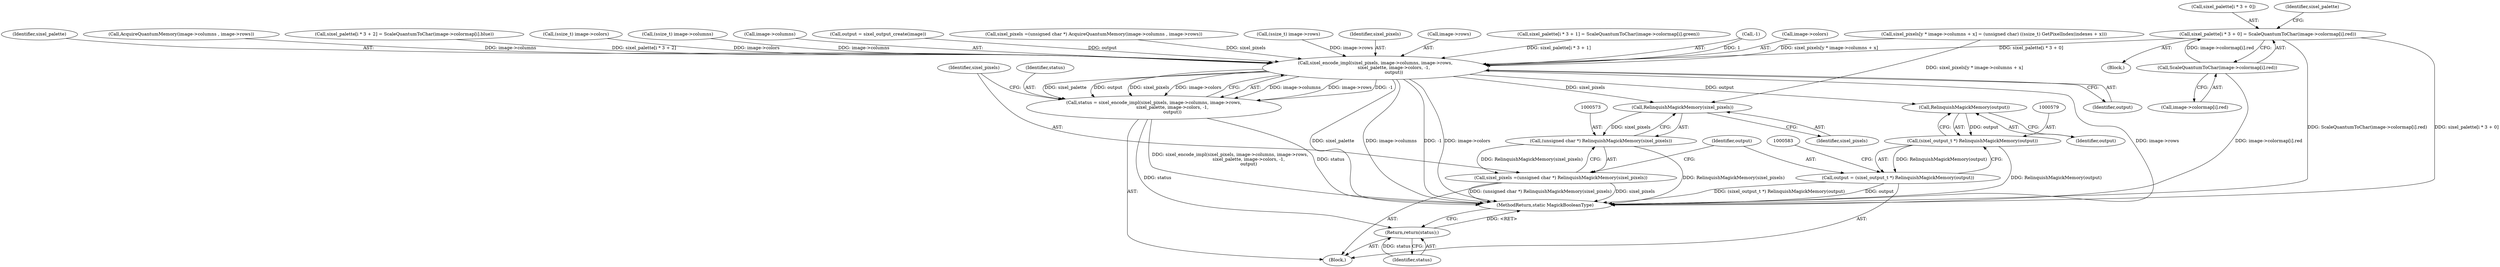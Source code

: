 digraph "0_ImageMagick_10b3823a7619ed22d42764733eb052c4159bc8c1_1@array" {
"1000430" [label="(Call,sixel_palette[i * 3 + 0] = ScaleQuantumToChar(image->colormap[i].red))"];
"1000438" [label="(Call,ScaleQuantumToChar(image->colormap[i].red))"];
"1000555" [label="(Call,sixel_encode_impl(sixel_pixels, image->columns, image->rows,\n                          sixel_palette, image->colors, -1,\n                          output))"];
"1000553" [label="(Call,status = sixel_encode_impl(sixel_pixels, image->columns, image->rows,\n                          sixel_palette, image->colors, -1,\n                          output))"];
"1000586" [label="(Return,return(status);)"];
"1000574" [label="(Call,RelinquishMagickMemory(sixel_pixels))"];
"1000572" [label="(Call,(unsigned char *) RelinquishMagickMemory(sixel_pixels))"];
"1000570" [label="(Call,sixel_pixels =(unsigned char *) RelinquishMagickMemory(sixel_pixels))"];
"1000580" [label="(Call,RelinquishMagickMemory(output))"];
"1000578" [label="(Call,(sixel_output_t *) RelinquishMagickMemory(output))"];
"1000576" [label="(Call,output = (sixel_output_t *) RelinquishMagickMemory(output))"];
"1000439" [label="(Call,image->colormap[i].red)"];
"1000576" [label="(Call,output = (sixel_output_t *) RelinquishMagickMemory(output))"];
"1000560" [label="(Call,image->rows)"];
"1000438" [label="(Call,ScaleQuantumToChar(image->colormap[i].red))"];
"1000446" [label="(Call,sixel_palette[i * 3 + 1] = ScaleQuantumToChar(image->colormap[i].green))"];
"1000554" [label="(Identifier,status)"];
"1000567" [label="(Call,-1)"];
"1000575" [label="(Identifier,sixel_pixels)"];
"1000564" [label="(Call,image->colors)"];
"1000555" [label="(Call,sixel_encode_impl(sixel_pixels, image->columns, image->rows,\n                          sixel_palette, image->colors, -1,\n                          output))"];
"1000588" [label="(MethodReturn,static MagickBooleanType)"];
"1000563" [label="(Identifier,sixel_palette)"];
"1000486" [label="(Call,AcquireQuantumMemory(image->columns , image->rows))"];
"1000577" [label="(Identifier,output)"];
"1000586" [label="(Return,return(status);)"];
"1000462" [label="(Call,sixel_palette[i * 3 + 2] = ScaleQuantumToChar(image->colormap[i].blue))"];
"1000570" [label="(Call,sixel_pixels =(unsigned char *) RelinquishMagickMemory(sixel_pixels))"];
"1000569" [label="(Identifier,output)"];
"1000422" [label="(Call,(ssize_t) image->colors)"];
"1000572" [label="(Call,(unsigned char *) RelinquishMagickMemory(sixel_pixels))"];
"1000553" [label="(Call,status = sixel_encode_impl(sixel_pixels, image->columns, image->rows,\n                          sixel_palette, image->colors, -1,\n                          output))"];
"1000587" [label="(Identifier,status)"];
"1000528" [label="(Call,(ssize_t) image->columns)"];
"1000580" [label="(Call,RelinquishMagickMemory(output))"];
"1000557" [label="(Call,image->columns)"];
"1000478" [label="(Call,output = sixel_output_create(image))"];
"1000535" [label="(Call,sixel_pixels[y * image->columns + x] = (unsigned char) ((ssize_t) GetPixelIndex(indexes + x)))"];
"1000581" [label="(Identifier,output)"];
"1000574" [label="(Call,RelinquishMagickMemory(sixel_pixels))"];
"1000430" [label="(Call,sixel_palette[i * 3 + 0] = ScaleQuantumToChar(image->colormap[i].red))"];
"1000482" [label="(Call,sixel_pixels =(unsigned char *) AcquireQuantumMemory(image->columns , image->rows))"];
"1000107" [label="(Block,)"];
"1000431" [label="(Call,sixel_palette[i * 3 + 0])"];
"1000429" [label="(Block,)"];
"1000571" [label="(Identifier,sixel_pixels)"];
"1000578" [label="(Call,(sixel_output_t *) RelinquishMagickMemory(output))"];
"1000499" [label="(Call,(ssize_t) image->rows)"];
"1000556" [label="(Identifier,sixel_pixels)"];
"1000448" [label="(Identifier,sixel_palette)"];
"1000430" -> "1000429"  [label="AST: "];
"1000430" -> "1000438"  [label="CFG: "];
"1000431" -> "1000430"  [label="AST: "];
"1000438" -> "1000430"  [label="AST: "];
"1000448" -> "1000430"  [label="CFG: "];
"1000430" -> "1000588"  [label="DDG: ScaleQuantumToChar(image->colormap[i].red)"];
"1000430" -> "1000588"  [label="DDG: sixel_palette[i * 3 + 0]"];
"1000438" -> "1000430"  [label="DDG: image->colormap[i].red"];
"1000430" -> "1000555"  [label="DDG: sixel_palette[i * 3 + 0]"];
"1000438" -> "1000439"  [label="CFG: "];
"1000439" -> "1000438"  [label="AST: "];
"1000438" -> "1000588"  [label="DDG: image->colormap[i].red"];
"1000555" -> "1000553"  [label="AST: "];
"1000555" -> "1000569"  [label="CFG: "];
"1000556" -> "1000555"  [label="AST: "];
"1000557" -> "1000555"  [label="AST: "];
"1000560" -> "1000555"  [label="AST: "];
"1000563" -> "1000555"  [label="AST: "];
"1000564" -> "1000555"  [label="AST: "];
"1000567" -> "1000555"  [label="AST: "];
"1000569" -> "1000555"  [label="AST: "];
"1000553" -> "1000555"  [label="CFG: "];
"1000555" -> "1000588"  [label="DDG: image->rows"];
"1000555" -> "1000588"  [label="DDG: sixel_palette"];
"1000555" -> "1000588"  [label="DDG: image->columns"];
"1000555" -> "1000588"  [label="DDG: -1"];
"1000555" -> "1000588"  [label="DDG: image->colors"];
"1000555" -> "1000553"  [label="DDG: image->columns"];
"1000555" -> "1000553"  [label="DDG: image->rows"];
"1000555" -> "1000553"  [label="DDG: -1"];
"1000555" -> "1000553"  [label="DDG: sixel_palette"];
"1000555" -> "1000553"  [label="DDG: output"];
"1000555" -> "1000553"  [label="DDG: sixel_pixels"];
"1000555" -> "1000553"  [label="DDG: image->colors"];
"1000482" -> "1000555"  [label="DDG: sixel_pixels"];
"1000535" -> "1000555"  [label="DDG: sixel_pixels[y * image->columns + x]"];
"1000528" -> "1000555"  [label="DDG: image->columns"];
"1000486" -> "1000555"  [label="DDG: image->columns"];
"1000499" -> "1000555"  [label="DDG: image->rows"];
"1000462" -> "1000555"  [label="DDG: sixel_palette[i * 3 + 2]"];
"1000446" -> "1000555"  [label="DDG: sixel_palette[i * 3 + 1]"];
"1000422" -> "1000555"  [label="DDG: image->colors"];
"1000567" -> "1000555"  [label="DDG: 1"];
"1000478" -> "1000555"  [label="DDG: output"];
"1000555" -> "1000574"  [label="DDG: sixel_pixels"];
"1000555" -> "1000580"  [label="DDG: output"];
"1000553" -> "1000107"  [label="AST: "];
"1000554" -> "1000553"  [label="AST: "];
"1000571" -> "1000553"  [label="CFG: "];
"1000553" -> "1000588"  [label="DDG: status"];
"1000553" -> "1000588"  [label="DDG: sixel_encode_impl(sixel_pixels, image->columns, image->rows,\n                          sixel_palette, image->colors, -1,\n                          output)"];
"1000553" -> "1000586"  [label="DDG: status"];
"1000586" -> "1000107"  [label="AST: "];
"1000586" -> "1000587"  [label="CFG: "];
"1000587" -> "1000586"  [label="AST: "];
"1000588" -> "1000586"  [label="CFG: "];
"1000586" -> "1000588"  [label="DDG: <RET>"];
"1000587" -> "1000586"  [label="DDG: status"];
"1000574" -> "1000572"  [label="AST: "];
"1000574" -> "1000575"  [label="CFG: "];
"1000575" -> "1000574"  [label="AST: "];
"1000572" -> "1000574"  [label="CFG: "];
"1000574" -> "1000572"  [label="DDG: sixel_pixels"];
"1000535" -> "1000574"  [label="DDG: sixel_pixels[y * image->columns + x]"];
"1000572" -> "1000570"  [label="AST: "];
"1000573" -> "1000572"  [label="AST: "];
"1000570" -> "1000572"  [label="CFG: "];
"1000572" -> "1000588"  [label="DDG: RelinquishMagickMemory(sixel_pixels)"];
"1000572" -> "1000570"  [label="DDG: RelinquishMagickMemory(sixel_pixels)"];
"1000570" -> "1000107"  [label="AST: "];
"1000571" -> "1000570"  [label="AST: "];
"1000577" -> "1000570"  [label="CFG: "];
"1000570" -> "1000588"  [label="DDG: sixel_pixels"];
"1000570" -> "1000588"  [label="DDG: (unsigned char *) RelinquishMagickMemory(sixel_pixels)"];
"1000580" -> "1000578"  [label="AST: "];
"1000580" -> "1000581"  [label="CFG: "];
"1000581" -> "1000580"  [label="AST: "];
"1000578" -> "1000580"  [label="CFG: "];
"1000580" -> "1000578"  [label="DDG: output"];
"1000578" -> "1000576"  [label="AST: "];
"1000579" -> "1000578"  [label="AST: "];
"1000576" -> "1000578"  [label="CFG: "];
"1000578" -> "1000588"  [label="DDG: RelinquishMagickMemory(output)"];
"1000578" -> "1000576"  [label="DDG: RelinquishMagickMemory(output)"];
"1000576" -> "1000107"  [label="AST: "];
"1000577" -> "1000576"  [label="AST: "];
"1000583" -> "1000576"  [label="CFG: "];
"1000576" -> "1000588"  [label="DDG: output"];
"1000576" -> "1000588"  [label="DDG: (sixel_output_t *) RelinquishMagickMemory(output)"];
}
